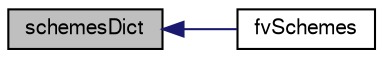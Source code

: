 digraph "schemesDict"
{
  bgcolor="transparent";
  edge [fontname="FreeSans",fontsize="10",labelfontname="FreeSans",labelfontsize="10"];
  node [fontname="FreeSans",fontsize="10",shape=record];
  rankdir="LR";
  Node1 [label="schemesDict",height=0.2,width=0.4,color="black", fillcolor="grey75", style="filled" fontcolor="black"];
  Node1 -> Node2 [dir="back",color="midnightblue",fontsize="10",style="solid",fontname="FreeSans"];
  Node2 [label="fvSchemes",height=0.2,width=0.4,color="black",URL="$a00865.html#ac2b2b1dada02424dea33da1c7fc8eac0",tooltip="Construct for objectRegistry. "];
}
